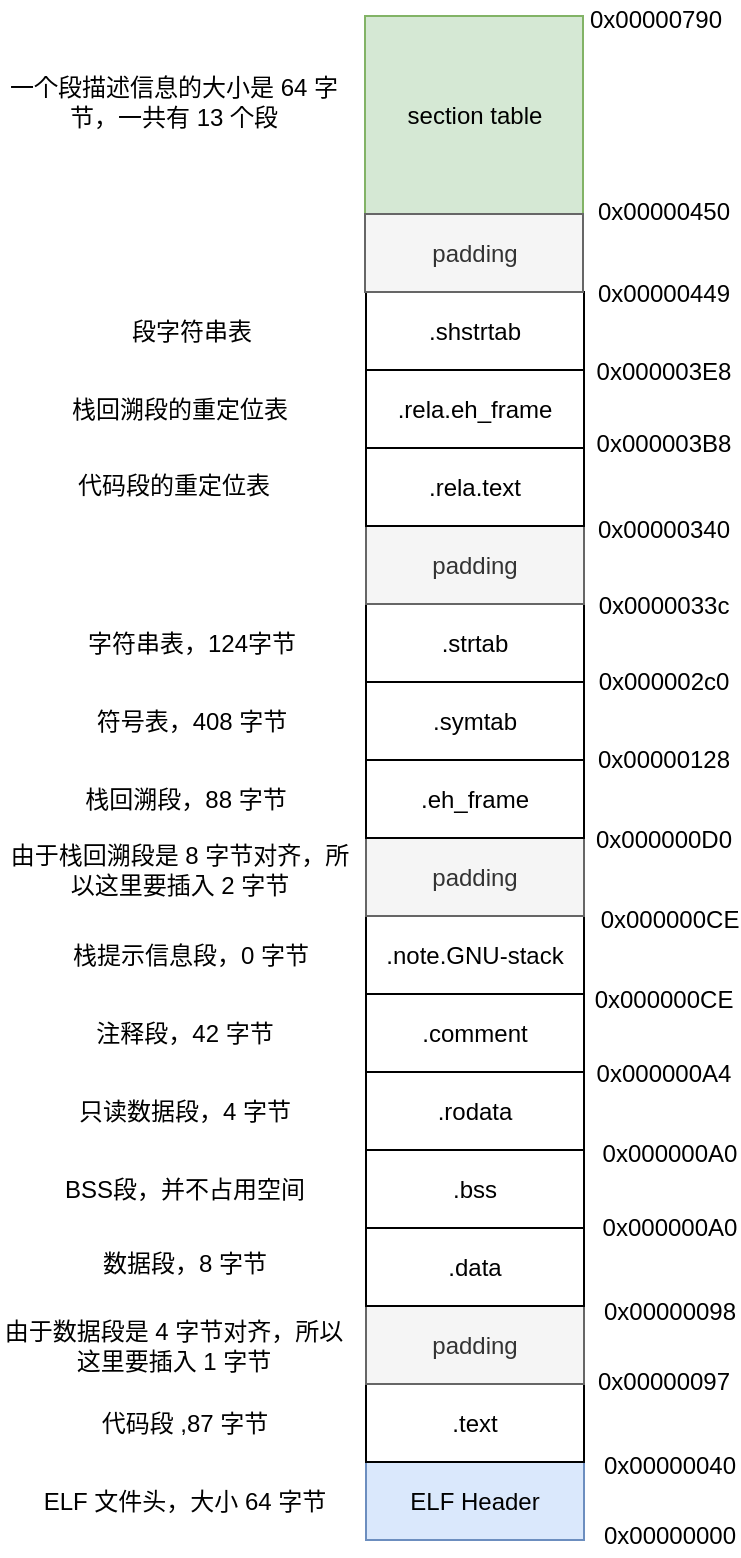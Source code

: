 <mxfile version="14.5.1" type="device"><diagram id="rCTJOhT-Em7e4bxEdJGU" name="第 1 页"><mxGraphModel dx="1052" dy="624" grid="0" gridSize="10" guides="1" tooltips="1" connect="1" arrows="1" fold="1" page="1" pageScale="1" pageWidth="827" pageHeight="1169" math="0" shadow="0"><root><mxCell id="0"/><mxCell id="1" parent="0"/><mxCell id="RIHWjf88rgbIiGDMPkhm-1" value="ELF Header" style="rounded=0;whiteSpace=wrap;html=1;fillColor=#dae8fc;strokeColor=#6c8ebf;" parent="1" vertex="1"><mxGeometry x="322" y="1057" width="109" height="39" as="geometry"/></mxCell><mxCell id="RIHWjf88rgbIiGDMPkhm-2" value="0x00000000" style="text;html=1;strokeColor=none;fillColor=none;align=center;verticalAlign=middle;whiteSpace=wrap;rounded=0;" parent="1" vertex="1"><mxGeometry x="454" y="1084" width="40" height="20" as="geometry"/></mxCell><mxCell id="RIHWjf88rgbIiGDMPkhm-3" value="0x00000040" style="text;html=1;strokeColor=none;fillColor=none;align=center;verticalAlign=middle;whiteSpace=wrap;rounded=0;" parent="1" vertex="1"><mxGeometry x="454" y="1049" width="40" height="20" as="geometry"/></mxCell><mxCell id="RIHWjf88rgbIiGDMPkhm-4" value="ELF 文件头，大小 64 字节" style="text;html=1;strokeColor=none;fillColor=none;align=center;verticalAlign=middle;whiteSpace=wrap;rounded=0;" parent="1" vertex="1"><mxGeometry x="158" y="1064.5" width="147" height="24" as="geometry"/></mxCell><mxCell id="RIHWjf88rgbIiGDMPkhm-5" value=".text" style="rounded=0;whiteSpace=wrap;html=1;" parent="1" vertex="1"><mxGeometry x="322" y="1018" width="109" height="39" as="geometry"/></mxCell><mxCell id="RIHWjf88rgbIiGDMPkhm-6" value="0x00000097" style="text;html=1;strokeColor=none;fillColor=none;align=center;verticalAlign=middle;whiteSpace=wrap;rounded=0;" parent="1" vertex="1"><mxGeometry x="451" y="1007" width="40" height="20" as="geometry"/></mxCell><mxCell id="RIHWjf88rgbIiGDMPkhm-8" value="代码段 ,87 字节" style="text;html=1;strokeColor=none;fillColor=none;align=center;verticalAlign=middle;whiteSpace=wrap;rounded=0;" parent="1" vertex="1"><mxGeometry x="158" y="1025.5" width="147" height="24" as="geometry"/></mxCell><mxCell id="RIHWjf88rgbIiGDMPkhm-9" value="padding" style="rounded=0;whiteSpace=wrap;html=1;fillColor=#f5f5f5;strokeColor=#666666;fontColor=#333333;" parent="1" vertex="1"><mxGeometry x="322" y="979" width="109" height="39" as="geometry"/></mxCell><mxCell id="RIHWjf88rgbIiGDMPkhm-10" value="由于数据段是 4 字节对齐，所以这里要插入 1 字节" style="text;html=1;strokeColor=none;fillColor=none;align=center;verticalAlign=middle;whiteSpace=wrap;rounded=0;" parent="1" vertex="1"><mxGeometry x="139" y="986.5" width="174" height="24" as="geometry"/></mxCell><mxCell id="RIHWjf88rgbIiGDMPkhm-11" value="0x00000098" style="text;html=1;strokeColor=none;fillColor=none;align=center;verticalAlign=middle;whiteSpace=wrap;rounded=0;" parent="1" vertex="1"><mxGeometry x="454" y="972" width="40" height="20" as="geometry"/></mxCell><mxCell id="RIHWjf88rgbIiGDMPkhm-12" value=".data" style="rounded=0;whiteSpace=wrap;html=1;" parent="1" vertex="1"><mxGeometry x="322" y="940" width="109" height="39" as="geometry"/></mxCell><mxCell id="RIHWjf88rgbIiGDMPkhm-13" value="0x000000A0" style="text;html=1;strokeColor=none;fillColor=none;align=center;verticalAlign=middle;whiteSpace=wrap;rounded=0;" parent="1" vertex="1"><mxGeometry x="454" y="930" width="40" height="20" as="geometry"/></mxCell><mxCell id="RIHWjf88rgbIiGDMPkhm-14" value="数据段，8 字节" style="text;html=1;strokeColor=none;fillColor=none;align=center;verticalAlign=middle;whiteSpace=wrap;rounded=0;" parent="1" vertex="1"><mxGeometry x="158" y="946" width="147" height="24" as="geometry"/></mxCell><mxCell id="RIHWjf88rgbIiGDMPkhm-15" value=".bss" style="rounded=0;whiteSpace=wrap;html=1;" parent="1" vertex="1"><mxGeometry x="322" y="901" width="109" height="39" as="geometry"/></mxCell><mxCell id="RIHWjf88rgbIiGDMPkhm-16" value="0x000000A0" style="text;html=1;strokeColor=none;fillColor=none;align=center;verticalAlign=middle;whiteSpace=wrap;rounded=0;" parent="1" vertex="1"><mxGeometry x="454" y="893" width="40" height="20" as="geometry"/></mxCell><mxCell id="RIHWjf88rgbIiGDMPkhm-17" value="BSS段，并不占用空间" style="text;html=1;strokeColor=none;fillColor=none;align=center;verticalAlign=middle;whiteSpace=wrap;rounded=0;" parent="1" vertex="1"><mxGeometry x="158" y="908.5" width="147" height="24" as="geometry"/></mxCell><mxCell id="RIHWjf88rgbIiGDMPkhm-18" value=".rodata" style="rounded=0;whiteSpace=wrap;html=1;" parent="1" vertex="1"><mxGeometry x="322" y="862" width="109" height="39" as="geometry"/></mxCell><mxCell id="RIHWjf88rgbIiGDMPkhm-19" value="只读数据段，4 字节" style="text;html=1;strokeColor=none;fillColor=none;align=center;verticalAlign=middle;whiteSpace=wrap;rounded=0;" parent="1" vertex="1"><mxGeometry x="158" y="869.5" width="147" height="24" as="geometry"/></mxCell><mxCell id="RIHWjf88rgbIiGDMPkhm-20" value="0x000000A4" style="text;html=1;strokeColor=none;fillColor=none;align=center;verticalAlign=middle;whiteSpace=wrap;rounded=0;" parent="1" vertex="1"><mxGeometry x="451" y="853" width="40" height="20" as="geometry"/></mxCell><mxCell id="RIHWjf88rgbIiGDMPkhm-21" value=".comment" style="rounded=0;whiteSpace=wrap;html=1;" parent="1" vertex="1"><mxGeometry x="322" y="823" width="109" height="39" as="geometry"/></mxCell><mxCell id="RIHWjf88rgbIiGDMPkhm-22" value="0x000000CE" style="text;html=1;strokeColor=none;fillColor=none;align=center;verticalAlign=middle;whiteSpace=wrap;rounded=0;" parent="1" vertex="1"><mxGeometry x="451" y="816" width="40" height="20" as="geometry"/></mxCell><mxCell id="RIHWjf88rgbIiGDMPkhm-23" value="注释段，42 字节" style="text;html=1;strokeColor=none;fillColor=none;align=center;verticalAlign=middle;whiteSpace=wrap;rounded=0;" parent="1" vertex="1"><mxGeometry x="158" y="830.5" width="147" height="24" as="geometry"/></mxCell><mxCell id="RIHWjf88rgbIiGDMPkhm-24" value=".note.GNU-stack" style="rounded=0;whiteSpace=wrap;html=1;" parent="1" vertex="1"><mxGeometry x="322" y="784" width="109" height="39" as="geometry"/></mxCell><mxCell id="RIHWjf88rgbIiGDMPkhm-25" value="0x000000CE" style="text;html=1;strokeColor=none;fillColor=none;align=center;verticalAlign=middle;whiteSpace=wrap;rounded=0;" parent="1" vertex="1"><mxGeometry x="454" y="776" width="40" height="20" as="geometry"/></mxCell><mxCell id="RIHWjf88rgbIiGDMPkhm-26" value="栈提示信息段，0 字节" style="text;html=1;strokeColor=none;fillColor=none;align=center;verticalAlign=middle;whiteSpace=wrap;rounded=0;" parent="1" vertex="1"><mxGeometry x="161" y="791.5" width="147" height="24" as="geometry"/></mxCell><mxCell id="RIHWjf88rgbIiGDMPkhm-27" value="padding" style="rounded=0;whiteSpace=wrap;html=1;fillColor=#f5f5f5;strokeColor=#666666;fontColor=#333333;" parent="1" vertex="1"><mxGeometry x="322" y="745" width="109" height="39" as="geometry"/></mxCell><mxCell id="RIHWjf88rgbIiGDMPkhm-28" value="0x000000D0" style="text;html=1;strokeColor=none;fillColor=none;align=center;verticalAlign=middle;whiteSpace=wrap;rounded=0;" parent="1" vertex="1"><mxGeometry x="451" y="736" width="40" height="20" as="geometry"/></mxCell><mxCell id="RIHWjf88rgbIiGDMPkhm-29" value="由于栈回溯段是 8 字节对齐，所以这里要插入 2 字节" style="text;html=1;strokeColor=none;fillColor=none;align=center;verticalAlign=middle;whiteSpace=wrap;rounded=0;" parent="1" vertex="1"><mxGeometry x="142" y="749" width="174" height="24" as="geometry"/></mxCell><mxCell id="RIHWjf88rgbIiGDMPkhm-30" value=".eh_frame" style="rounded=0;whiteSpace=wrap;html=1;" parent="1" vertex="1"><mxGeometry x="322" y="706" width="109" height="39" as="geometry"/></mxCell><mxCell id="RIHWjf88rgbIiGDMPkhm-31" value="栈回溯段，88 字节" style="text;html=1;strokeColor=none;fillColor=none;align=center;verticalAlign=middle;whiteSpace=wrap;rounded=0;" parent="1" vertex="1"><mxGeometry x="144.5" y="713.5" width="174" height="24" as="geometry"/></mxCell><mxCell id="RIHWjf88rgbIiGDMPkhm-32" value="0x00000128" style="text;html=1;strokeColor=none;fillColor=none;align=center;verticalAlign=middle;whiteSpace=wrap;rounded=0;" parent="1" vertex="1"><mxGeometry x="451" y="696" width="40" height="20" as="geometry"/></mxCell><mxCell id="RIHWjf88rgbIiGDMPkhm-34" value="符号表，408 字节" style="text;html=1;strokeColor=none;fillColor=none;align=center;verticalAlign=middle;whiteSpace=wrap;rounded=0;" parent="1" vertex="1"><mxGeometry x="148" y="674.5" width="174" height="24" as="geometry"/></mxCell><mxCell id="RIHWjf88rgbIiGDMPkhm-35" value="0x00000450" style="text;html=1;strokeColor=none;fillColor=none;align=center;verticalAlign=middle;whiteSpace=wrap;rounded=0;" parent="1" vertex="1"><mxGeometry x="451" y="422" width="40" height="20" as="geometry"/></mxCell><mxCell id="RIHWjf88rgbIiGDMPkhm-36" value="section table" style="rounded=0;whiteSpace=wrap;html=1;fillColor=#d5e8d4;strokeColor=#82b366;" parent="1" vertex="1"><mxGeometry x="321.5" y="334" width="109" height="99" as="geometry"/></mxCell><mxCell id="RIHWjf88rgbIiGDMPkhm-37" value="0x00000790" style="text;html=1;strokeColor=none;fillColor=none;align=center;verticalAlign=middle;whiteSpace=wrap;rounded=0;" parent="1" vertex="1"><mxGeometry x="447" y="326" width="40" height="20" as="geometry"/></mxCell><mxCell id="RIHWjf88rgbIiGDMPkhm-38" value="一个段描述信息的大小是 64 字节，一共有 13 个段" style="text;html=1;strokeColor=none;fillColor=none;align=center;verticalAlign=middle;whiteSpace=wrap;rounded=0;" parent="1" vertex="1"><mxGeometry x="139" y="365" width="174" height="24" as="geometry"/></mxCell><mxCell id="RIHWjf88rgbIiGDMPkhm-39" value=".symtab" style="rounded=0;whiteSpace=wrap;html=1;" parent="1" vertex="1"><mxGeometry x="322" y="667" width="109" height="39" as="geometry"/></mxCell><mxCell id="RIHWjf88rgbIiGDMPkhm-40" value="0x000002c0" style="text;html=1;strokeColor=none;fillColor=none;align=center;verticalAlign=middle;whiteSpace=wrap;rounded=0;" parent="1" vertex="1"><mxGeometry x="451" y="657" width="40" height="20" as="geometry"/></mxCell><mxCell id="RIHWjf88rgbIiGDMPkhm-41" value=".strtab" style="rounded=0;whiteSpace=wrap;html=1;" parent="1" vertex="1"><mxGeometry x="322" y="628" width="109" height="39" as="geometry"/></mxCell><mxCell id="RIHWjf88rgbIiGDMPkhm-42" value="0x0000033c" style="text;html=1;strokeColor=none;fillColor=none;align=center;verticalAlign=middle;whiteSpace=wrap;rounded=0;" parent="1" vertex="1"><mxGeometry x="451" y="619" width="40" height="20" as="geometry"/></mxCell><mxCell id="RIHWjf88rgbIiGDMPkhm-43" value="字符串表，124字节" style="text;html=1;strokeColor=none;fillColor=none;align=center;verticalAlign=middle;whiteSpace=wrap;rounded=0;" parent="1" vertex="1"><mxGeometry x="147.5" y="635.5" width="174" height="24" as="geometry"/></mxCell><mxCell id="RIHWjf88rgbIiGDMPkhm-44" value="padding" style="rounded=0;whiteSpace=wrap;html=1;fillColor=#f5f5f5;strokeColor=#666666;fontColor=#333333;" parent="1" vertex="1"><mxGeometry x="322" y="589" width="109" height="39" as="geometry"/></mxCell><mxCell id="RIHWjf88rgbIiGDMPkhm-45" value="0x00000340" style="text;html=1;strokeColor=none;fillColor=none;align=center;verticalAlign=middle;whiteSpace=wrap;rounded=0;" parent="1" vertex="1"><mxGeometry x="451" y="581" width="40" height="20" as="geometry"/></mxCell><mxCell id="RIHWjf88rgbIiGDMPkhm-46" value=".rela.text" style="rounded=0;whiteSpace=wrap;html=1;" parent="1" vertex="1"><mxGeometry x="322" y="550" width="109" height="39" as="geometry"/></mxCell><mxCell id="RIHWjf88rgbIiGDMPkhm-47" value="0x000003B8" style="text;html=1;strokeColor=none;fillColor=none;align=center;verticalAlign=middle;whiteSpace=wrap;rounded=0;" parent="1" vertex="1"><mxGeometry x="451" y="538" width="40" height="20" as="geometry"/></mxCell><mxCell id="RIHWjf88rgbIiGDMPkhm-48" value=".rela.eh_frame" style="rounded=0;whiteSpace=wrap;html=1;" parent="1" vertex="1"><mxGeometry x="322" y="511" width="109" height="39" as="geometry"/></mxCell><mxCell id="RIHWjf88rgbIiGDMPkhm-49" value="0x000003E8" style="text;html=1;strokeColor=none;fillColor=none;align=center;verticalAlign=middle;whiteSpace=wrap;rounded=0;" parent="1" vertex="1"><mxGeometry x="451" y="502" width="40" height="20" as="geometry"/></mxCell><mxCell id="RIHWjf88rgbIiGDMPkhm-50" value=".shstrtab" style="rounded=0;whiteSpace=wrap;html=1;" parent="1" vertex="1"><mxGeometry x="322" y="472" width="109" height="39" as="geometry"/></mxCell><mxCell id="RIHWjf88rgbIiGDMPkhm-51" value="0x00000449" style="text;html=1;strokeColor=none;fillColor=none;align=center;verticalAlign=middle;whiteSpace=wrap;rounded=0;" parent="1" vertex="1"><mxGeometry x="451" y="463" width="40" height="20" as="geometry"/></mxCell><mxCell id="RIHWjf88rgbIiGDMPkhm-52" value="padding" style="rounded=0;whiteSpace=wrap;html=1;fillColor=#f5f5f5;strokeColor=#666666;fontColor=#333333;" parent="1" vertex="1"><mxGeometry x="321.5" y="433" width="109" height="39" as="geometry"/></mxCell><mxCell id="RIHWjf88rgbIiGDMPkhm-54" value="代码段的重定位表" style="text;html=1;strokeColor=none;fillColor=none;align=center;verticalAlign=middle;whiteSpace=wrap;rounded=0;" parent="1" vertex="1"><mxGeometry x="139" y="557" width="174" height="24" as="geometry"/></mxCell><mxCell id="RIHWjf88rgbIiGDMPkhm-55" value="栈回溯段的重定位表" style="text;html=1;strokeColor=none;fillColor=none;align=center;verticalAlign=middle;whiteSpace=wrap;rounded=0;" parent="1" vertex="1"><mxGeometry x="142" y="518.5" width="174" height="24" as="geometry"/></mxCell><mxCell id="RIHWjf88rgbIiGDMPkhm-56" value="段字符串表" style="text;html=1;strokeColor=none;fillColor=none;align=center;verticalAlign=middle;whiteSpace=wrap;rounded=0;" parent="1" vertex="1"><mxGeometry x="147.5" y="479.5" width="174" height="24" as="geometry"/></mxCell></root></mxGraphModel></diagram></mxfile>